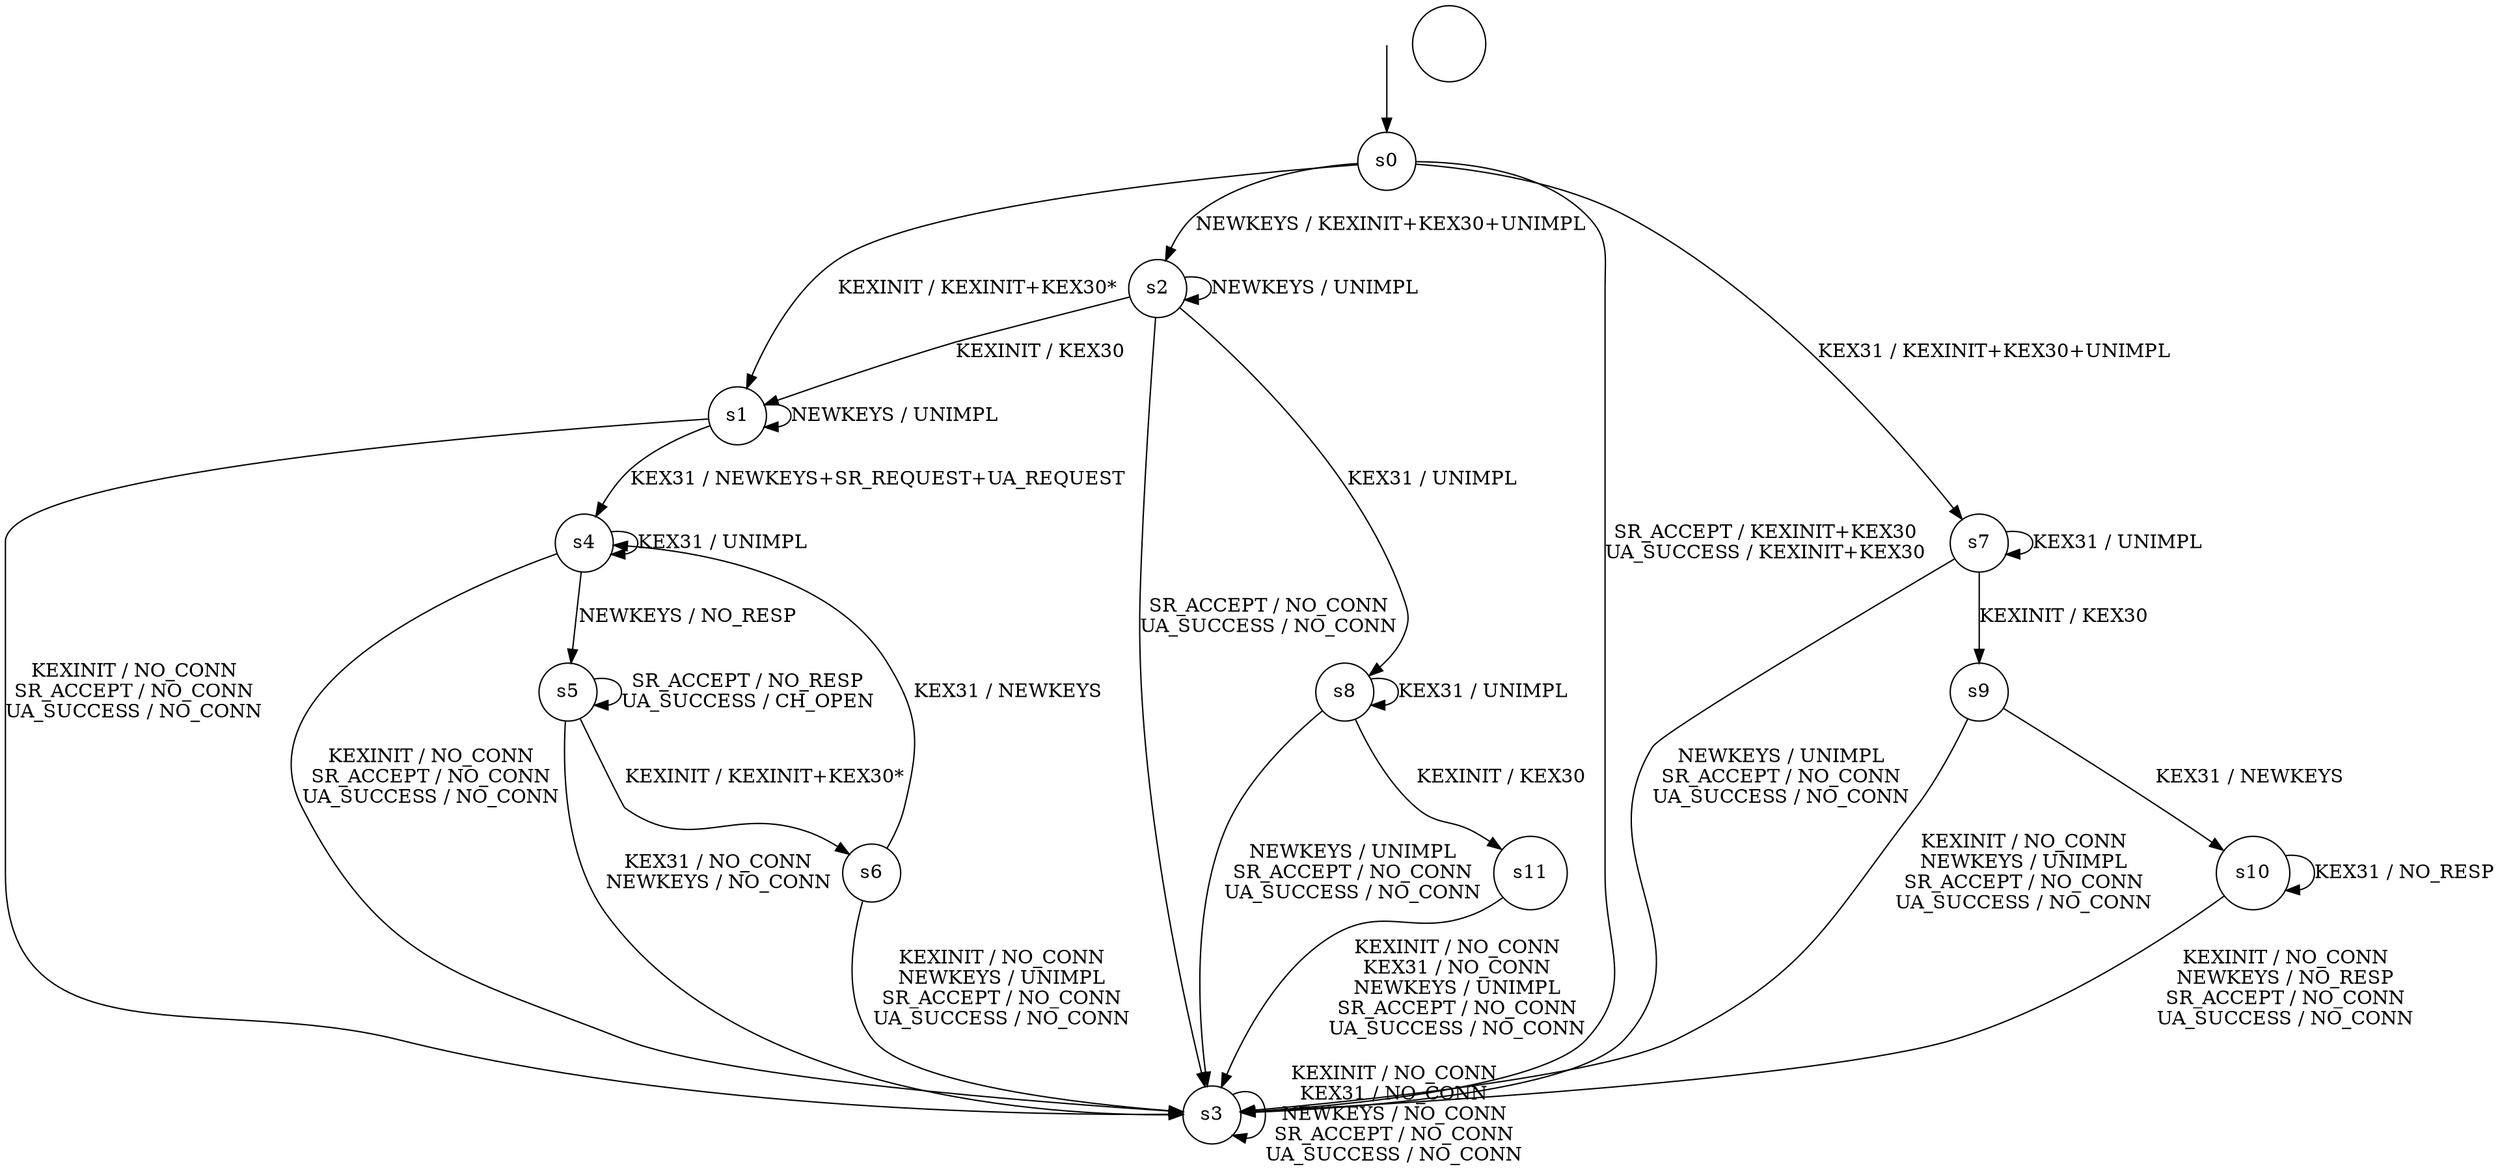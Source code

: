 digraph g {
s0 [label="s0", shape="circle"];
s1 [label="s1", shape="circle"];
s2 [label="s2", shape="circle"];
s3 [label="s3", shape="circle"];
s4 [label="s4", shape="circle"];
s5 [label="s5", shape="circle"];
s6 [label="s6", shape="circle"];
s7 [label="s7", shape="circle"];
s8 [label="s8", shape="circle"];
s9 [label="s9", shape="circle"];
s10 [label="s10", shape="circle"];
s11 [label="s11", shape="circle"];
s0 -> s1  [label="KEXINIT / KEXINIT+KEX30*"];
s0 -> s7  [label="KEX31 / KEXINIT+KEX30+UNIMPL"];
s0 -> s2  [label="NEWKEYS / KEXINIT+KEX30+UNIMPL"];
s0 -> s3  [label="SR_ACCEPT / KEXINIT+KEX30
UA_SUCCESS / KEXINIT+KEX30"];
s1 -> s3  [label="KEXINIT / NO_CONN
SR_ACCEPT / NO_CONN
UA_SUCCESS / NO_CONN"];
s1 -> s4  [label="KEX31 / NEWKEYS+SR_REQUEST+UA_REQUEST"];
s1 -> s1  [label="NEWKEYS / UNIMPL"];
s2 -> s1  [label="KEXINIT / KEX30"];
s2 -> s8  [label="KEX31 / UNIMPL"];
s2 -> s2  [label="NEWKEYS / UNIMPL"];
s2 -> s3  [label="SR_ACCEPT / NO_CONN
UA_SUCCESS / NO_CONN"];
s3 -> s3  [label="KEXINIT / NO_CONN
KEX31 / NO_CONN
NEWKEYS / NO_CONN
SR_ACCEPT / NO_CONN
UA_SUCCESS / NO_CONN"];
s4 -> s3  [label="KEXINIT / NO_CONN
SR_ACCEPT / NO_CONN
UA_SUCCESS / NO_CONN"];
s4 -> s4  [label="KEX31 / UNIMPL"];
s4 -> s5  [label="NEWKEYS / NO_RESP"];
s5 -> s6  [label="KEXINIT / KEXINIT+KEX30*"];
s5 -> s3  [label="KEX31 / NO_CONN
NEWKEYS / NO_CONN"];
s5 -> s5  [label="SR_ACCEPT / NO_RESP
UA_SUCCESS / CH_OPEN"];
s6 -> s3  [label="KEXINIT / NO_CONN
NEWKEYS / UNIMPL
SR_ACCEPT / NO_CONN
UA_SUCCESS / NO_CONN"];
s6 -> s4  [label="KEX31 / NEWKEYS"];
s7 -> s9  [label="KEXINIT / KEX30"];
s7 -> s7  [label="KEX31 / UNIMPL"];
s7 -> s3  [label="NEWKEYS / UNIMPL
SR_ACCEPT / NO_CONN
UA_SUCCESS / NO_CONN"];
s8 -> s11  [label="KEXINIT / KEX30"];
s8 -> s8  [label="KEX31 / UNIMPL"];
s8 -> s3  [label="NEWKEYS / UNIMPL
SR_ACCEPT / NO_CONN
UA_SUCCESS / NO_CONN"];
s9 -> s3  [label="KEXINIT / NO_CONN
NEWKEYS / UNIMPL
SR_ACCEPT / NO_CONN
UA_SUCCESS / NO_CONN"];
s9 -> s10  [label="KEX31 / NEWKEYS"];
s10 -> s3  [label="KEXINIT / NO_CONN
NEWKEYS / NO_RESP
SR_ACCEPT / NO_CONN
UA_SUCCESS / NO_CONN"];
s10 -> s10  [label="KEX31 / NO_RESP"];
s11 -> s3  [label="KEXINIT / NO_CONN
KEX31 / NO_CONN
NEWKEYS / UNIMPL
SR_ACCEPT / NO_CONN
UA_SUCCESS / NO_CONN"];
__start0 [height="0", label="", shape="none", width="0"];
__start0 -> s0;
"\n\n";
}
